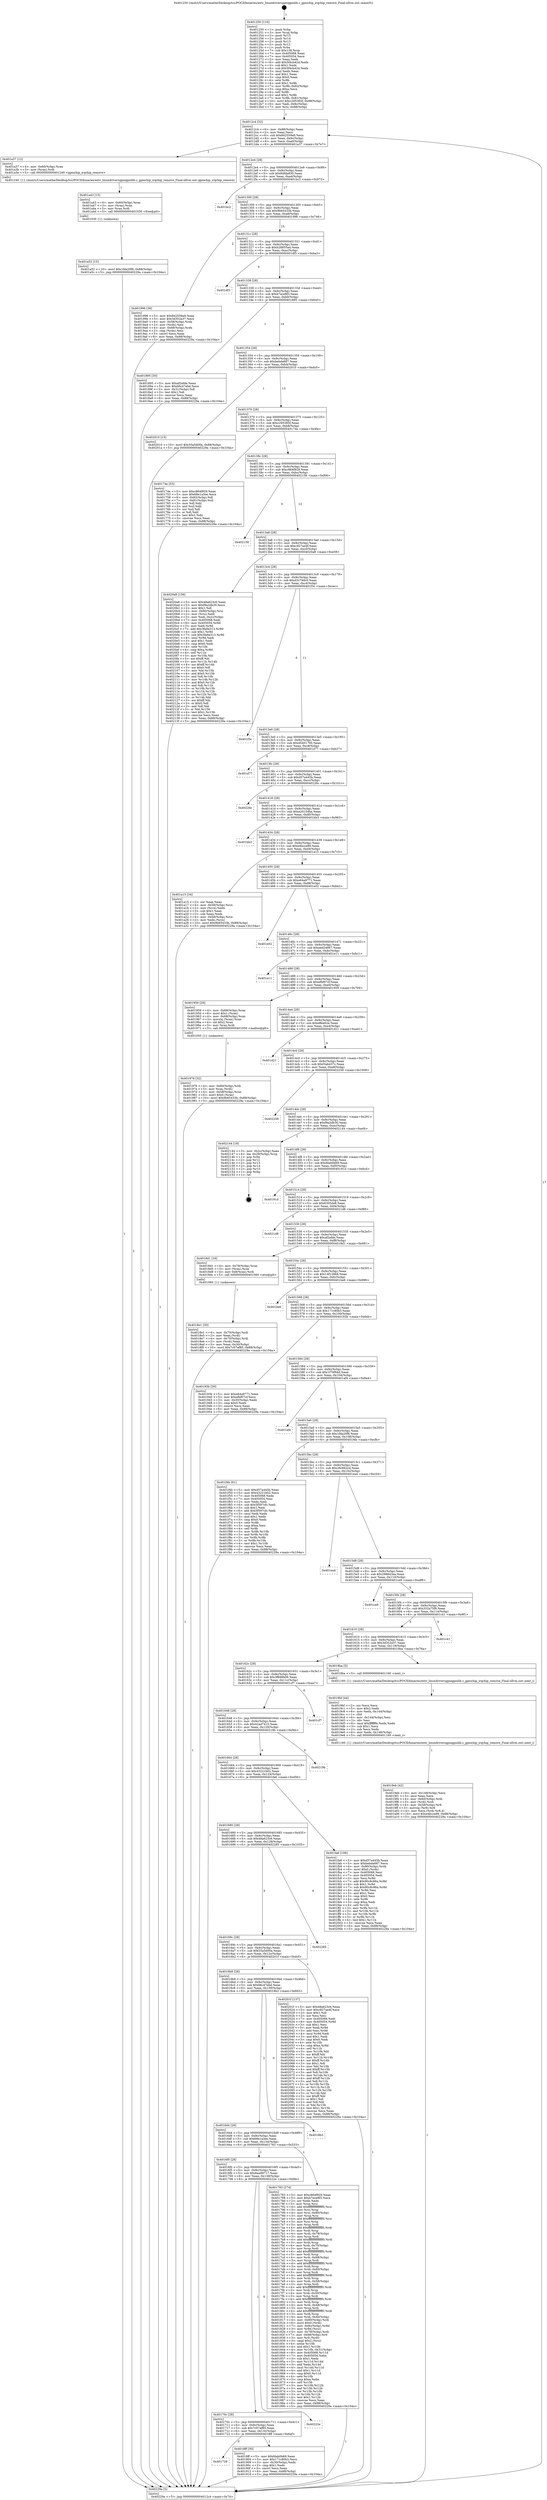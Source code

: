 digraph "0x401250" {
  label = "0x401250 (/mnt/c/Users/mathe/Desktop/tcc/POCII/binaries/extr_linuxdriversgpiogpiolib.c_gpiochip_irqchip_remove_Final-ollvm.out::main(0))"
  labelloc = "t"
  node[shape=record]

  Entry [label="",width=0.3,height=0.3,shape=circle,fillcolor=black,style=filled]
  "0x4012c4" [label="{
     0x4012c4 [32]\l
     | [instrs]\l
     &nbsp;&nbsp;0x4012c4 \<+6\>: mov -0x88(%rbp),%eax\l
     &nbsp;&nbsp;0x4012ca \<+2\>: mov %eax,%ecx\l
     &nbsp;&nbsp;0x4012cc \<+6\>: sub $0x842559a9,%ecx\l
     &nbsp;&nbsp;0x4012d2 \<+6\>: mov %eax,-0x9c(%rbp)\l
     &nbsp;&nbsp;0x4012d8 \<+6\>: mov %ecx,-0xa0(%rbp)\l
     &nbsp;&nbsp;0x4012de \<+6\>: je 0000000000401a37 \<main+0x7e7\>\l
  }"]
  "0x401a37" [label="{
     0x401a37 [12]\l
     | [instrs]\l
     &nbsp;&nbsp;0x401a37 \<+4\>: mov -0x60(%rbp),%rax\l
     &nbsp;&nbsp;0x401a3b \<+3\>: mov (%rax),%rdi\l
     &nbsp;&nbsp;0x401a3e \<+5\>: call 0000000000401240 \<gpiochip_irqchip_remove\>\l
     | [calls]\l
     &nbsp;&nbsp;0x401240 \{1\} (/mnt/c/Users/mathe/Desktop/tcc/POCII/binaries/extr_linuxdriversgpiogpiolib.c_gpiochip_irqchip_remove_Final-ollvm.out::gpiochip_irqchip_remove)\l
  }"]
  "0x4012e4" [label="{
     0x4012e4 [28]\l
     | [instrs]\l
     &nbsp;&nbsp;0x4012e4 \<+5\>: jmp 00000000004012e9 \<main+0x99\>\l
     &nbsp;&nbsp;0x4012e9 \<+6\>: mov -0x9c(%rbp),%eax\l
     &nbsp;&nbsp;0x4012ef \<+5\>: sub $0x84fda830,%eax\l
     &nbsp;&nbsp;0x4012f4 \<+6\>: mov %eax,-0xa4(%rbp)\l
     &nbsp;&nbsp;0x4012fa \<+6\>: je 0000000000401bc2 \<main+0x972\>\l
  }"]
  Exit [label="",width=0.3,height=0.3,shape=circle,fillcolor=black,style=filled,peripheries=2]
  "0x401bc2" [label="{
     0x401bc2\l
  }", style=dashed]
  "0x401300" [label="{
     0x401300 [28]\l
     | [instrs]\l
     &nbsp;&nbsp;0x401300 \<+5\>: jmp 0000000000401305 \<main+0xb5\>\l
     &nbsp;&nbsp;0x401305 \<+6\>: mov -0x9c(%rbp),%eax\l
     &nbsp;&nbsp;0x40130b \<+5\>: sub $0x9b65433b,%eax\l
     &nbsp;&nbsp;0x401310 \<+6\>: mov %eax,-0xa8(%rbp)\l
     &nbsp;&nbsp;0x401316 \<+6\>: je 0000000000401996 \<main+0x746\>\l
  }"]
  "0x401a52" [label="{
     0x401a52 [15]\l
     | [instrs]\l
     &nbsp;&nbsp;0x401a52 \<+10\>: movl $0x1fda20f6,-0x88(%rbp)\l
     &nbsp;&nbsp;0x401a5c \<+5\>: jmp 000000000040229a \<main+0x104a\>\l
  }"]
  "0x401996" [label="{
     0x401996 [36]\l
     | [instrs]\l
     &nbsp;&nbsp;0x401996 \<+5\>: mov $0x842559a9,%eax\l
     &nbsp;&nbsp;0x40199b \<+5\>: mov $0x3d352a37,%ecx\l
     &nbsp;&nbsp;0x4019a0 \<+4\>: mov -0x58(%rbp),%rdx\l
     &nbsp;&nbsp;0x4019a4 \<+2\>: mov (%rdx),%esi\l
     &nbsp;&nbsp;0x4019a6 \<+4\>: mov -0x68(%rbp),%rdx\l
     &nbsp;&nbsp;0x4019aa \<+2\>: cmp (%rdx),%esi\l
     &nbsp;&nbsp;0x4019ac \<+3\>: cmovl %ecx,%eax\l
     &nbsp;&nbsp;0x4019af \<+6\>: mov %eax,-0x88(%rbp)\l
     &nbsp;&nbsp;0x4019b5 \<+5\>: jmp 000000000040229a \<main+0x104a\>\l
  }"]
  "0x40131c" [label="{
     0x40131c [28]\l
     | [instrs]\l
     &nbsp;&nbsp;0x40131c \<+5\>: jmp 0000000000401321 \<main+0xd1\>\l
     &nbsp;&nbsp;0x401321 \<+6\>: mov -0x9c(%rbp),%eax\l
     &nbsp;&nbsp;0x401327 \<+5\>: sub $0xb28855a4,%eax\l
     &nbsp;&nbsp;0x40132c \<+6\>: mov %eax,-0xac(%rbp)\l
     &nbsp;&nbsp;0x401332 \<+6\>: je 0000000000401df3 \<main+0xba3\>\l
  }"]
  "0x401a43" [label="{
     0x401a43 [15]\l
     | [instrs]\l
     &nbsp;&nbsp;0x401a43 \<+4\>: mov -0x60(%rbp),%rax\l
     &nbsp;&nbsp;0x401a47 \<+3\>: mov (%rax),%rax\l
     &nbsp;&nbsp;0x401a4a \<+3\>: mov %rax,%rdi\l
     &nbsp;&nbsp;0x401a4d \<+5\>: call 0000000000401030 \<free@plt\>\l
     | [calls]\l
     &nbsp;&nbsp;0x401030 \{1\} (unknown)\l
  }"]
  "0x401df3" [label="{
     0x401df3\l
  }", style=dashed]
  "0x401338" [label="{
     0x401338 [28]\l
     | [instrs]\l
     &nbsp;&nbsp;0x401338 \<+5\>: jmp 000000000040133d \<main+0xed\>\l
     &nbsp;&nbsp;0x40133d \<+6\>: mov -0x9c(%rbp),%eax\l
     &nbsp;&nbsp;0x401343 \<+5\>: sub $0xb7ece8f3,%eax\l
     &nbsp;&nbsp;0x401348 \<+6\>: mov %eax,-0xb0(%rbp)\l
     &nbsp;&nbsp;0x40134e \<+6\>: je 0000000000401895 \<main+0x645\>\l
  }"]
  "0x4019eb" [label="{
     0x4019eb [42]\l
     | [instrs]\l
     &nbsp;&nbsp;0x4019eb \<+6\>: mov -0x148(%rbp),%ecx\l
     &nbsp;&nbsp;0x4019f1 \<+3\>: imul %eax,%ecx\l
     &nbsp;&nbsp;0x4019f4 \<+4\>: mov -0x60(%rbp),%rdi\l
     &nbsp;&nbsp;0x4019f8 \<+3\>: mov (%rdi),%rdi\l
     &nbsp;&nbsp;0x4019fb \<+4\>: mov -0x58(%rbp),%r8\l
     &nbsp;&nbsp;0x4019ff \<+3\>: movslq (%r8),%r8\l
     &nbsp;&nbsp;0x401a02 \<+4\>: mov %ecx,(%rdi,%r8,4)\l
     &nbsp;&nbsp;0x401a06 \<+10\>: movl $0xe4bcce89,-0x88(%rbp)\l
     &nbsp;&nbsp;0x401a10 \<+5\>: jmp 000000000040229a \<main+0x104a\>\l
  }"]
  "0x401895" [label="{
     0x401895 [30]\l
     | [instrs]\l
     &nbsp;&nbsp;0x401895 \<+5\>: mov $0xaf2efde,%eax\l
     &nbsp;&nbsp;0x40189a \<+5\>: mov $0x66c47ebd,%ecx\l
     &nbsp;&nbsp;0x40189f \<+3\>: mov -0x31(%rbp),%dl\l
     &nbsp;&nbsp;0x4018a2 \<+3\>: test $0x1,%dl\l
     &nbsp;&nbsp;0x4018a5 \<+3\>: cmovne %ecx,%eax\l
     &nbsp;&nbsp;0x4018a8 \<+6\>: mov %eax,-0x88(%rbp)\l
     &nbsp;&nbsp;0x4018ae \<+5\>: jmp 000000000040229a \<main+0x104a\>\l
  }"]
  "0x401354" [label="{
     0x401354 [28]\l
     | [instrs]\l
     &nbsp;&nbsp;0x401354 \<+5\>: jmp 0000000000401359 \<main+0x109\>\l
     &nbsp;&nbsp;0x401359 \<+6\>: mov -0x9c(%rbp),%eax\l
     &nbsp;&nbsp;0x40135f \<+5\>: sub $0xbebda687,%eax\l
     &nbsp;&nbsp;0x401364 \<+6\>: mov %eax,-0xb4(%rbp)\l
     &nbsp;&nbsp;0x40136a \<+6\>: je 0000000000402010 \<main+0xdc0\>\l
  }"]
  "0x4019bf" [label="{
     0x4019bf [44]\l
     | [instrs]\l
     &nbsp;&nbsp;0x4019bf \<+2\>: xor %ecx,%ecx\l
     &nbsp;&nbsp;0x4019c1 \<+5\>: mov $0x2,%edx\l
     &nbsp;&nbsp;0x4019c6 \<+6\>: mov %edx,-0x144(%rbp)\l
     &nbsp;&nbsp;0x4019cc \<+1\>: cltd\l
     &nbsp;&nbsp;0x4019cd \<+6\>: mov -0x144(%rbp),%esi\l
     &nbsp;&nbsp;0x4019d3 \<+2\>: idiv %esi\l
     &nbsp;&nbsp;0x4019d5 \<+6\>: imul $0xfffffffe,%edx,%edx\l
     &nbsp;&nbsp;0x4019db \<+3\>: sub $0x1,%ecx\l
     &nbsp;&nbsp;0x4019de \<+2\>: sub %ecx,%edx\l
     &nbsp;&nbsp;0x4019e0 \<+6\>: mov %edx,-0x148(%rbp)\l
     &nbsp;&nbsp;0x4019e6 \<+5\>: call 0000000000401160 \<next_i\>\l
     | [calls]\l
     &nbsp;&nbsp;0x401160 \{1\} (/mnt/c/Users/mathe/Desktop/tcc/POCII/binaries/extr_linuxdriversgpiogpiolib.c_gpiochip_irqchip_remove_Final-ollvm.out::next_i)\l
  }"]
  "0x402010" [label="{
     0x402010 [15]\l
     | [instrs]\l
     &nbsp;&nbsp;0x402010 \<+10\>: movl $0x55a5d00a,-0x88(%rbp)\l
     &nbsp;&nbsp;0x40201a \<+5\>: jmp 000000000040229a \<main+0x104a\>\l
  }"]
  "0x401370" [label="{
     0x401370 [28]\l
     | [instrs]\l
     &nbsp;&nbsp;0x401370 \<+5\>: jmp 0000000000401375 \<main+0x125\>\l
     &nbsp;&nbsp;0x401375 \<+6\>: mov -0x9c(%rbp),%eax\l
     &nbsp;&nbsp;0x40137b \<+5\>: sub $0xc295365f,%eax\l
     &nbsp;&nbsp;0x401380 \<+6\>: mov %eax,-0xb8(%rbp)\l
     &nbsp;&nbsp;0x401386 \<+6\>: je 000000000040174e \<main+0x4fe\>\l
  }"]
  "0x401976" [label="{
     0x401976 [32]\l
     | [instrs]\l
     &nbsp;&nbsp;0x401976 \<+4\>: mov -0x60(%rbp),%rdi\l
     &nbsp;&nbsp;0x40197a \<+3\>: mov %rax,(%rdi)\l
     &nbsp;&nbsp;0x40197d \<+4\>: mov -0x58(%rbp),%rax\l
     &nbsp;&nbsp;0x401981 \<+6\>: movl $0x0,(%rax)\l
     &nbsp;&nbsp;0x401987 \<+10\>: movl $0x9b65433b,-0x88(%rbp)\l
     &nbsp;&nbsp;0x401991 \<+5\>: jmp 000000000040229a \<main+0x104a\>\l
  }"]
  "0x40174e" [label="{
     0x40174e [53]\l
     | [instrs]\l
     &nbsp;&nbsp;0x40174e \<+5\>: mov $0xc864f929,%eax\l
     &nbsp;&nbsp;0x401753 \<+5\>: mov $0x68e1a3ee,%ecx\l
     &nbsp;&nbsp;0x401758 \<+6\>: mov -0x82(%rbp),%dl\l
     &nbsp;&nbsp;0x40175e \<+7\>: mov -0x81(%rbp),%sil\l
     &nbsp;&nbsp;0x401765 \<+3\>: mov %dl,%dil\l
     &nbsp;&nbsp;0x401768 \<+3\>: and %sil,%dil\l
     &nbsp;&nbsp;0x40176b \<+3\>: xor %sil,%dl\l
     &nbsp;&nbsp;0x40176e \<+3\>: or %dl,%dil\l
     &nbsp;&nbsp;0x401771 \<+4\>: test $0x1,%dil\l
     &nbsp;&nbsp;0x401775 \<+3\>: cmovne %ecx,%eax\l
     &nbsp;&nbsp;0x401778 \<+6\>: mov %eax,-0x88(%rbp)\l
     &nbsp;&nbsp;0x40177e \<+5\>: jmp 000000000040229a \<main+0x104a\>\l
  }"]
  "0x40138c" [label="{
     0x40138c [28]\l
     | [instrs]\l
     &nbsp;&nbsp;0x40138c \<+5\>: jmp 0000000000401391 \<main+0x141\>\l
     &nbsp;&nbsp;0x401391 \<+6\>: mov -0x9c(%rbp),%eax\l
     &nbsp;&nbsp;0x401397 \<+5\>: sub $0xc864f929,%eax\l
     &nbsp;&nbsp;0x40139c \<+6\>: mov %eax,-0xbc(%rbp)\l
     &nbsp;&nbsp;0x4013a2 \<+6\>: je 0000000000402156 \<main+0xf06\>\l
  }"]
  "0x40229a" [label="{
     0x40229a [5]\l
     | [instrs]\l
     &nbsp;&nbsp;0x40229a \<+5\>: jmp 00000000004012c4 \<main+0x74\>\l
  }"]
  "0x401250" [label="{
     0x401250 [116]\l
     | [instrs]\l
     &nbsp;&nbsp;0x401250 \<+1\>: push %rbp\l
     &nbsp;&nbsp;0x401251 \<+3\>: mov %rsp,%rbp\l
     &nbsp;&nbsp;0x401254 \<+2\>: push %r15\l
     &nbsp;&nbsp;0x401256 \<+2\>: push %r14\l
     &nbsp;&nbsp;0x401258 \<+2\>: push %r13\l
     &nbsp;&nbsp;0x40125a \<+2\>: push %r12\l
     &nbsp;&nbsp;0x40125c \<+1\>: push %rbx\l
     &nbsp;&nbsp;0x40125d \<+7\>: sub $0x138,%rsp\l
     &nbsp;&nbsp;0x401264 \<+7\>: mov 0x405068,%eax\l
     &nbsp;&nbsp;0x40126b \<+7\>: mov 0x405054,%ecx\l
     &nbsp;&nbsp;0x401272 \<+2\>: mov %eax,%edx\l
     &nbsp;&nbsp;0x401274 \<+6\>: add $0x5f4cb42d,%edx\l
     &nbsp;&nbsp;0x40127a \<+3\>: sub $0x1,%edx\l
     &nbsp;&nbsp;0x40127d \<+6\>: sub $0x5f4cb42d,%edx\l
     &nbsp;&nbsp;0x401283 \<+3\>: imul %edx,%eax\l
     &nbsp;&nbsp;0x401286 \<+3\>: and $0x1,%eax\l
     &nbsp;&nbsp;0x401289 \<+3\>: cmp $0x0,%eax\l
     &nbsp;&nbsp;0x40128c \<+4\>: sete %r8b\l
     &nbsp;&nbsp;0x401290 \<+4\>: and $0x1,%r8b\l
     &nbsp;&nbsp;0x401294 \<+7\>: mov %r8b,-0x82(%rbp)\l
     &nbsp;&nbsp;0x40129b \<+3\>: cmp $0xa,%ecx\l
     &nbsp;&nbsp;0x40129e \<+4\>: setl %r8b\l
     &nbsp;&nbsp;0x4012a2 \<+4\>: and $0x1,%r8b\l
     &nbsp;&nbsp;0x4012a6 \<+7\>: mov %r8b,-0x81(%rbp)\l
     &nbsp;&nbsp;0x4012ad \<+10\>: movl $0xc295365f,-0x88(%rbp)\l
     &nbsp;&nbsp;0x4012b7 \<+6\>: mov %edi,-0x8c(%rbp)\l
     &nbsp;&nbsp;0x4012bd \<+7\>: mov %rsi,-0x98(%rbp)\l
  }"]
  "0x401728" [label="{
     0x401728\l
  }", style=dashed]
  "0x402156" [label="{
     0x402156\l
  }", style=dashed]
  "0x4013a8" [label="{
     0x4013a8 [28]\l
     | [instrs]\l
     &nbsp;&nbsp;0x4013a8 \<+5\>: jmp 00000000004013ad \<main+0x15d\>\l
     &nbsp;&nbsp;0x4013ad \<+6\>: mov -0x9c(%rbp),%eax\l
     &nbsp;&nbsp;0x4013b3 \<+5\>: sub $0xc927ae4f,%eax\l
     &nbsp;&nbsp;0x4013b8 \<+6\>: mov %eax,-0xc0(%rbp)\l
     &nbsp;&nbsp;0x4013be \<+6\>: je 00000000004020a8 \<main+0xe58\>\l
  }"]
  "0x4018ff" [label="{
     0x4018ff [30]\l
     | [instrs]\l
     &nbsp;&nbsp;0x4018ff \<+5\>: mov $0xfdab0b69,%eax\l
     &nbsp;&nbsp;0x401904 \<+5\>: mov $0x171c80b3,%ecx\l
     &nbsp;&nbsp;0x401909 \<+3\>: mov -0x30(%rbp),%edx\l
     &nbsp;&nbsp;0x40190c \<+3\>: cmp $0x1,%edx\l
     &nbsp;&nbsp;0x40190f \<+3\>: cmovl %ecx,%eax\l
     &nbsp;&nbsp;0x401912 \<+6\>: mov %eax,-0x88(%rbp)\l
     &nbsp;&nbsp;0x401918 \<+5\>: jmp 000000000040229a \<main+0x104a\>\l
  }"]
  "0x4020a8" [label="{
     0x4020a8 [156]\l
     | [instrs]\l
     &nbsp;&nbsp;0x4020a8 \<+5\>: mov $0x48a623c6,%eax\l
     &nbsp;&nbsp;0x4020ad \<+5\>: mov $0xf9a2db30,%ecx\l
     &nbsp;&nbsp;0x4020b2 \<+2\>: mov $0x1,%dl\l
     &nbsp;&nbsp;0x4020b4 \<+4\>: mov -0x80(%rbp),%rsi\l
     &nbsp;&nbsp;0x4020b8 \<+2\>: mov (%rsi),%edi\l
     &nbsp;&nbsp;0x4020ba \<+3\>: mov %edi,-0x2c(%rbp)\l
     &nbsp;&nbsp;0x4020bd \<+7\>: mov 0x405068,%edi\l
     &nbsp;&nbsp;0x4020c4 \<+8\>: mov 0x405054,%r8d\l
     &nbsp;&nbsp;0x4020cc \<+3\>: mov %edi,%r9d\l
     &nbsp;&nbsp;0x4020cf \<+7\>: add $0x3fa9a313,%r9d\l
     &nbsp;&nbsp;0x4020d6 \<+4\>: sub $0x1,%r9d\l
     &nbsp;&nbsp;0x4020da \<+7\>: sub $0x3fa9a313,%r9d\l
     &nbsp;&nbsp;0x4020e1 \<+4\>: imul %r9d,%edi\l
     &nbsp;&nbsp;0x4020e5 \<+3\>: and $0x1,%edi\l
     &nbsp;&nbsp;0x4020e8 \<+3\>: cmp $0x0,%edi\l
     &nbsp;&nbsp;0x4020eb \<+4\>: sete %r10b\l
     &nbsp;&nbsp;0x4020ef \<+4\>: cmp $0xa,%r8d\l
     &nbsp;&nbsp;0x4020f3 \<+4\>: setl %r11b\l
     &nbsp;&nbsp;0x4020f7 \<+3\>: mov %r10b,%bl\l
     &nbsp;&nbsp;0x4020fa \<+3\>: xor $0xff,%bl\l
     &nbsp;&nbsp;0x4020fd \<+3\>: mov %r11b,%r14b\l
     &nbsp;&nbsp;0x402100 \<+4\>: xor $0xff,%r14b\l
     &nbsp;&nbsp;0x402104 \<+3\>: xor $0x0,%dl\l
     &nbsp;&nbsp;0x402107 \<+3\>: mov %bl,%r15b\l
     &nbsp;&nbsp;0x40210a \<+4\>: and $0x0,%r15b\l
     &nbsp;&nbsp;0x40210e \<+3\>: and %dl,%r10b\l
     &nbsp;&nbsp;0x402111 \<+3\>: mov %r14b,%r12b\l
     &nbsp;&nbsp;0x402114 \<+4\>: and $0x0,%r12b\l
     &nbsp;&nbsp;0x402118 \<+3\>: and %dl,%r11b\l
     &nbsp;&nbsp;0x40211b \<+3\>: or %r10b,%r15b\l
     &nbsp;&nbsp;0x40211e \<+3\>: or %r11b,%r12b\l
     &nbsp;&nbsp;0x402121 \<+3\>: xor %r12b,%r15b\l
     &nbsp;&nbsp;0x402124 \<+3\>: or %r14b,%bl\l
     &nbsp;&nbsp;0x402127 \<+3\>: xor $0xff,%bl\l
     &nbsp;&nbsp;0x40212a \<+3\>: or $0x0,%dl\l
     &nbsp;&nbsp;0x40212d \<+2\>: and %dl,%bl\l
     &nbsp;&nbsp;0x40212f \<+3\>: or %bl,%r15b\l
     &nbsp;&nbsp;0x402132 \<+4\>: test $0x1,%r15b\l
     &nbsp;&nbsp;0x402136 \<+3\>: cmovne %ecx,%eax\l
     &nbsp;&nbsp;0x402139 \<+6\>: mov %eax,-0x88(%rbp)\l
     &nbsp;&nbsp;0x40213f \<+5\>: jmp 000000000040229a \<main+0x104a\>\l
  }"]
  "0x4013c4" [label="{
     0x4013c4 [28]\l
     | [instrs]\l
     &nbsp;&nbsp;0x4013c4 \<+5\>: jmp 00000000004013c9 \<main+0x179\>\l
     &nbsp;&nbsp;0x4013c9 \<+6\>: mov -0x9c(%rbp),%eax\l
     &nbsp;&nbsp;0x4013cf \<+5\>: sub $0xd3c79dc0,%eax\l
     &nbsp;&nbsp;0x4013d4 \<+6\>: mov %eax,-0xc4(%rbp)\l
     &nbsp;&nbsp;0x4013da \<+6\>: je 0000000000401f3c \<main+0xcec\>\l
  }"]
  "0x40170c" [label="{
     0x40170c [28]\l
     | [instrs]\l
     &nbsp;&nbsp;0x40170c \<+5\>: jmp 0000000000401711 \<main+0x4c1\>\l
     &nbsp;&nbsp;0x401711 \<+6\>: mov -0x9c(%rbp),%eax\l
     &nbsp;&nbsp;0x401717 \<+5\>: sub $0x7c07af85,%eax\l
     &nbsp;&nbsp;0x40171c \<+6\>: mov %eax,-0x13c(%rbp)\l
     &nbsp;&nbsp;0x401722 \<+6\>: je 00000000004018ff \<main+0x6af\>\l
  }"]
  "0x401f3c" [label="{
     0x401f3c\l
  }", style=dashed]
  "0x4013e0" [label="{
     0x4013e0 [28]\l
     | [instrs]\l
     &nbsp;&nbsp;0x4013e0 \<+5\>: jmp 00000000004013e5 \<main+0x195\>\l
     &nbsp;&nbsp;0x4013e5 \<+6\>: mov -0x9c(%rbp),%eax\l
     &nbsp;&nbsp;0x4013eb \<+5\>: sub $0xd5401700,%eax\l
     &nbsp;&nbsp;0x4013f0 \<+6\>: mov %eax,-0xc8(%rbp)\l
     &nbsp;&nbsp;0x4013f6 \<+6\>: je 0000000000401d77 \<main+0xb27\>\l
  }"]
  "0x40222e" [label="{
     0x40222e\l
  }", style=dashed]
  "0x401d77" [label="{
     0x401d77\l
  }", style=dashed]
  "0x4013fc" [label="{
     0x4013fc [28]\l
     | [instrs]\l
     &nbsp;&nbsp;0x4013fc \<+5\>: jmp 0000000000401401 \<main+0x1b1\>\l
     &nbsp;&nbsp;0x401401 \<+6\>: mov -0x9c(%rbp),%eax\l
     &nbsp;&nbsp;0x401407 \<+5\>: sub $0xd57a445b,%eax\l
     &nbsp;&nbsp;0x40140c \<+6\>: mov %eax,-0xcc(%rbp)\l
     &nbsp;&nbsp;0x401412 \<+6\>: je 000000000040226c \<main+0x101c\>\l
  }"]
  "0x4018e1" [label="{
     0x4018e1 [30]\l
     | [instrs]\l
     &nbsp;&nbsp;0x4018e1 \<+4\>: mov -0x70(%rbp),%rdi\l
     &nbsp;&nbsp;0x4018e5 \<+2\>: mov %eax,(%rdi)\l
     &nbsp;&nbsp;0x4018e7 \<+4\>: mov -0x70(%rbp),%rdi\l
     &nbsp;&nbsp;0x4018eb \<+2\>: mov (%rdi),%eax\l
     &nbsp;&nbsp;0x4018ed \<+3\>: mov %eax,-0x30(%rbp)\l
     &nbsp;&nbsp;0x4018f0 \<+10\>: movl $0x7c07af85,-0x88(%rbp)\l
     &nbsp;&nbsp;0x4018fa \<+5\>: jmp 000000000040229a \<main+0x104a\>\l
  }"]
  "0x40226c" [label="{
     0x40226c\l
  }", style=dashed]
  "0x401418" [label="{
     0x401418 [28]\l
     | [instrs]\l
     &nbsp;&nbsp;0x401418 \<+5\>: jmp 000000000040141d \<main+0x1cd\>\l
     &nbsp;&nbsp;0x40141d \<+6\>: mov -0x9c(%rbp),%eax\l
     &nbsp;&nbsp;0x401423 \<+5\>: sub $0xe20154ba,%eax\l
     &nbsp;&nbsp;0x401428 \<+6\>: mov %eax,-0xd0(%rbp)\l
     &nbsp;&nbsp;0x40142e \<+6\>: je 0000000000401bb3 \<main+0x963\>\l
  }"]
  "0x4016f0" [label="{
     0x4016f0 [28]\l
     | [instrs]\l
     &nbsp;&nbsp;0x4016f0 \<+5\>: jmp 00000000004016f5 \<main+0x4a5\>\l
     &nbsp;&nbsp;0x4016f5 \<+6\>: mov -0x9c(%rbp),%eax\l
     &nbsp;&nbsp;0x4016fb \<+5\>: sub $0x6aa89717,%eax\l
     &nbsp;&nbsp;0x401700 \<+6\>: mov %eax,-0x138(%rbp)\l
     &nbsp;&nbsp;0x401706 \<+6\>: je 000000000040222e \<main+0xfde\>\l
  }"]
  "0x401bb3" [label="{
     0x401bb3\l
  }", style=dashed]
  "0x401434" [label="{
     0x401434 [28]\l
     | [instrs]\l
     &nbsp;&nbsp;0x401434 \<+5\>: jmp 0000000000401439 \<main+0x1e9\>\l
     &nbsp;&nbsp;0x401439 \<+6\>: mov -0x9c(%rbp),%eax\l
     &nbsp;&nbsp;0x40143f \<+5\>: sub $0xe4bcce89,%eax\l
     &nbsp;&nbsp;0x401444 \<+6\>: mov %eax,-0xd4(%rbp)\l
     &nbsp;&nbsp;0x40144a \<+6\>: je 0000000000401a15 \<main+0x7c5\>\l
  }"]
  "0x401783" [label="{
     0x401783 [274]\l
     | [instrs]\l
     &nbsp;&nbsp;0x401783 \<+5\>: mov $0xc864f929,%eax\l
     &nbsp;&nbsp;0x401788 \<+5\>: mov $0xb7ece8f3,%ecx\l
     &nbsp;&nbsp;0x40178d \<+2\>: xor %edx,%edx\l
     &nbsp;&nbsp;0x40178f \<+3\>: mov %rsp,%rsi\l
     &nbsp;&nbsp;0x401792 \<+4\>: add $0xfffffffffffffff0,%rsi\l
     &nbsp;&nbsp;0x401796 \<+3\>: mov %rsi,%rsp\l
     &nbsp;&nbsp;0x401799 \<+4\>: mov %rsi,-0x80(%rbp)\l
     &nbsp;&nbsp;0x40179d \<+3\>: mov %rsp,%rsi\l
     &nbsp;&nbsp;0x4017a0 \<+4\>: add $0xfffffffffffffff0,%rsi\l
     &nbsp;&nbsp;0x4017a4 \<+3\>: mov %rsi,%rsp\l
     &nbsp;&nbsp;0x4017a7 \<+3\>: mov %rsp,%rdi\l
     &nbsp;&nbsp;0x4017aa \<+4\>: add $0xfffffffffffffff0,%rdi\l
     &nbsp;&nbsp;0x4017ae \<+3\>: mov %rdi,%rsp\l
     &nbsp;&nbsp;0x4017b1 \<+4\>: mov %rdi,-0x78(%rbp)\l
     &nbsp;&nbsp;0x4017b5 \<+3\>: mov %rsp,%rdi\l
     &nbsp;&nbsp;0x4017b8 \<+4\>: add $0xfffffffffffffff0,%rdi\l
     &nbsp;&nbsp;0x4017bc \<+3\>: mov %rdi,%rsp\l
     &nbsp;&nbsp;0x4017bf \<+4\>: mov %rdi,-0x70(%rbp)\l
     &nbsp;&nbsp;0x4017c3 \<+3\>: mov %rsp,%rdi\l
     &nbsp;&nbsp;0x4017c6 \<+4\>: add $0xfffffffffffffff0,%rdi\l
     &nbsp;&nbsp;0x4017ca \<+3\>: mov %rdi,%rsp\l
     &nbsp;&nbsp;0x4017cd \<+4\>: mov %rdi,-0x68(%rbp)\l
     &nbsp;&nbsp;0x4017d1 \<+3\>: mov %rsp,%rdi\l
     &nbsp;&nbsp;0x4017d4 \<+4\>: add $0xfffffffffffffff0,%rdi\l
     &nbsp;&nbsp;0x4017d8 \<+3\>: mov %rdi,%rsp\l
     &nbsp;&nbsp;0x4017db \<+4\>: mov %rdi,-0x60(%rbp)\l
     &nbsp;&nbsp;0x4017df \<+3\>: mov %rsp,%rdi\l
     &nbsp;&nbsp;0x4017e2 \<+4\>: add $0xfffffffffffffff0,%rdi\l
     &nbsp;&nbsp;0x4017e6 \<+3\>: mov %rdi,%rsp\l
     &nbsp;&nbsp;0x4017e9 \<+4\>: mov %rdi,-0x58(%rbp)\l
     &nbsp;&nbsp;0x4017ed \<+3\>: mov %rsp,%rdi\l
     &nbsp;&nbsp;0x4017f0 \<+4\>: add $0xfffffffffffffff0,%rdi\l
     &nbsp;&nbsp;0x4017f4 \<+3\>: mov %rdi,%rsp\l
     &nbsp;&nbsp;0x4017f7 \<+4\>: mov %rdi,-0x50(%rbp)\l
     &nbsp;&nbsp;0x4017fb \<+3\>: mov %rsp,%rdi\l
     &nbsp;&nbsp;0x4017fe \<+4\>: add $0xfffffffffffffff0,%rdi\l
     &nbsp;&nbsp;0x401802 \<+3\>: mov %rdi,%rsp\l
     &nbsp;&nbsp;0x401805 \<+4\>: mov %rdi,-0x48(%rbp)\l
     &nbsp;&nbsp;0x401809 \<+3\>: mov %rsp,%rdi\l
     &nbsp;&nbsp;0x40180c \<+4\>: add $0xfffffffffffffff0,%rdi\l
     &nbsp;&nbsp;0x401810 \<+3\>: mov %rdi,%rsp\l
     &nbsp;&nbsp;0x401813 \<+4\>: mov %rdi,-0x40(%rbp)\l
     &nbsp;&nbsp;0x401817 \<+4\>: mov -0x80(%rbp),%rdi\l
     &nbsp;&nbsp;0x40181b \<+6\>: movl $0x0,(%rdi)\l
     &nbsp;&nbsp;0x401821 \<+7\>: mov -0x8c(%rbp),%r8d\l
     &nbsp;&nbsp;0x401828 \<+3\>: mov %r8d,(%rsi)\l
     &nbsp;&nbsp;0x40182b \<+4\>: mov -0x78(%rbp),%rdi\l
     &nbsp;&nbsp;0x40182f \<+7\>: mov -0x98(%rbp),%r9\l
     &nbsp;&nbsp;0x401836 \<+3\>: mov %r9,(%rdi)\l
     &nbsp;&nbsp;0x401839 \<+3\>: cmpl $0x2,(%rsi)\l
     &nbsp;&nbsp;0x40183c \<+4\>: setne %r10b\l
     &nbsp;&nbsp;0x401840 \<+4\>: and $0x1,%r10b\l
     &nbsp;&nbsp;0x401844 \<+4\>: mov %r10b,-0x31(%rbp)\l
     &nbsp;&nbsp;0x401848 \<+8\>: mov 0x405068,%r11d\l
     &nbsp;&nbsp;0x401850 \<+7\>: mov 0x405054,%ebx\l
     &nbsp;&nbsp;0x401857 \<+3\>: sub $0x1,%edx\l
     &nbsp;&nbsp;0x40185a \<+3\>: mov %r11d,%r14d\l
     &nbsp;&nbsp;0x40185d \<+3\>: add %edx,%r14d\l
     &nbsp;&nbsp;0x401860 \<+4\>: imul %r14d,%r11d\l
     &nbsp;&nbsp;0x401864 \<+4\>: and $0x1,%r11d\l
     &nbsp;&nbsp;0x401868 \<+4\>: cmp $0x0,%r11d\l
     &nbsp;&nbsp;0x40186c \<+4\>: sete %r10b\l
     &nbsp;&nbsp;0x401870 \<+3\>: cmp $0xa,%ebx\l
     &nbsp;&nbsp;0x401873 \<+4\>: setl %r15b\l
     &nbsp;&nbsp;0x401877 \<+3\>: mov %r10b,%r12b\l
     &nbsp;&nbsp;0x40187a \<+3\>: and %r15b,%r12b\l
     &nbsp;&nbsp;0x40187d \<+3\>: xor %r15b,%r10b\l
     &nbsp;&nbsp;0x401880 \<+3\>: or %r10b,%r12b\l
     &nbsp;&nbsp;0x401883 \<+4\>: test $0x1,%r12b\l
     &nbsp;&nbsp;0x401887 \<+3\>: cmovne %ecx,%eax\l
     &nbsp;&nbsp;0x40188a \<+6\>: mov %eax,-0x88(%rbp)\l
     &nbsp;&nbsp;0x401890 \<+5\>: jmp 000000000040229a \<main+0x104a\>\l
  }"]
  "0x401a15" [label="{
     0x401a15 [34]\l
     | [instrs]\l
     &nbsp;&nbsp;0x401a15 \<+2\>: xor %eax,%eax\l
     &nbsp;&nbsp;0x401a17 \<+4\>: mov -0x58(%rbp),%rcx\l
     &nbsp;&nbsp;0x401a1b \<+2\>: mov (%rcx),%edx\l
     &nbsp;&nbsp;0x401a1d \<+3\>: sub $0x1,%eax\l
     &nbsp;&nbsp;0x401a20 \<+2\>: sub %eax,%edx\l
     &nbsp;&nbsp;0x401a22 \<+4\>: mov -0x58(%rbp),%rcx\l
     &nbsp;&nbsp;0x401a26 \<+2\>: mov %edx,(%rcx)\l
     &nbsp;&nbsp;0x401a28 \<+10\>: movl $0x9b65433b,-0x88(%rbp)\l
     &nbsp;&nbsp;0x401a32 \<+5\>: jmp 000000000040229a \<main+0x104a\>\l
  }"]
  "0x401450" [label="{
     0x401450 [28]\l
     | [instrs]\l
     &nbsp;&nbsp;0x401450 \<+5\>: jmp 0000000000401455 \<main+0x205\>\l
     &nbsp;&nbsp;0x401455 \<+6\>: mov -0x9c(%rbp),%eax\l
     &nbsp;&nbsp;0x40145b \<+5\>: sub $0xe64a9771,%eax\l
     &nbsp;&nbsp;0x401460 \<+6\>: mov %eax,-0xd8(%rbp)\l
     &nbsp;&nbsp;0x401466 \<+6\>: je 0000000000401e02 \<main+0xbb2\>\l
  }"]
  "0x4016d4" [label="{
     0x4016d4 [28]\l
     | [instrs]\l
     &nbsp;&nbsp;0x4016d4 \<+5\>: jmp 00000000004016d9 \<main+0x489\>\l
     &nbsp;&nbsp;0x4016d9 \<+6\>: mov -0x9c(%rbp),%eax\l
     &nbsp;&nbsp;0x4016df \<+5\>: sub $0x68e1a3ee,%eax\l
     &nbsp;&nbsp;0x4016e4 \<+6\>: mov %eax,-0x134(%rbp)\l
     &nbsp;&nbsp;0x4016ea \<+6\>: je 0000000000401783 \<main+0x533\>\l
  }"]
  "0x401e02" [label="{
     0x401e02\l
  }", style=dashed]
  "0x40146c" [label="{
     0x40146c [28]\l
     | [instrs]\l
     &nbsp;&nbsp;0x40146c \<+5\>: jmp 0000000000401471 \<main+0x221\>\l
     &nbsp;&nbsp;0x401471 \<+6\>: mov -0x9c(%rbp),%eax\l
     &nbsp;&nbsp;0x401477 \<+5\>: sub $0xeed24667,%eax\l
     &nbsp;&nbsp;0x40147c \<+6\>: mov %eax,-0xdc(%rbp)\l
     &nbsp;&nbsp;0x401482 \<+6\>: je 0000000000401e11 \<main+0xbc1\>\l
  }"]
  "0x4018b3" [label="{
     0x4018b3\l
  }", style=dashed]
  "0x401e11" [label="{
     0x401e11\l
  }", style=dashed]
  "0x401488" [label="{
     0x401488 [28]\l
     | [instrs]\l
     &nbsp;&nbsp;0x401488 \<+5\>: jmp 000000000040148d \<main+0x23d\>\l
     &nbsp;&nbsp;0x40148d \<+6\>: mov -0x9c(%rbp),%eax\l
     &nbsp;&nbsp;0x401493 \<+5\>: sub $0xefbf07cf,%eax\l
     &nbsp;&nbsp;0x401498 \<+6\>: mov %eax,-0xe0(%rbp)\l
     &nbsp;&nbsp;0x40149e \<+6\>: je 0000000000401959 \<main+0x709\>\l
  }"]
  "0x4016b8" [label="{
     0x4016b8 [28]\l
     | [instrs]\l
     &nbsp;&nbsp;0x4016b8 \<+5\>: jmp 00000000004016bd \<main+0x46d\>\l
     &nbsp;&nbsp;0x4016bd \<+6\>: mov -0x9c(%rbp),%eax\l
     &nbsp;&nbsp;0x4016c3 \<+5\>: sub $0x66c47ebd,%eax\l
     &nbsp;&nbsp;0x4016c8 \<+6\>: mov %eax,-0x130(%rbp)\l
     &nbsp;&nbsp;0x4016ce \<+6\>: je 00000000004018b3 \<main+0x663\>\l
  }"]
  "0x401959" [label="{
     0x401959 [29]\l
     | [instrs]\l
     &nbsp;&nbsp;0x401959 \<+4\>: mov -0x68(%rbp),%rax\l
     &nbsp;&nbsp;0x40195d \<+6\>: movl $0x1,(%rax)\l
     &nbsp;&nbsp;0x401963 \<+4\>: mov -0x68(%rbp),%rax\l
     &nbsp;&nbsp;0x401967 \<+3\>: movslq (%rax),%rax\l
     &nbsp;&nbsp;0x40196a \<+4\>: shl $0x2,%rax\l
     &nbsp;&nbsp;0x40196e \<+3\>: mov %rax,%rdi\l
     &nbsp;&nbsp;0x401971 \<+5\>: call 0000000000401050 \<malloc@plt\>\l
     | [calls]\l
     &nbsp;&nbsp;0x401050 \{1\} (unknown)\l
  }"]
  "0x4014a4" [label="{
     0x4014a4 [28]\l
     | [instrs]\l
     &nbsp;&nbsp;0x4014a4 \<+5\>: jmp 00000000004014a9 \<main+0x259\>\l
     &nbsp;&nbsp;0x4014a9 \<+6\>: mov -0x9c(%rbp),%eax\l
     &nbsp;&nbsp;0x4014af \<+5\>: sub $0xeffea62e,%eax\l
     &nbsp;&nbsp;0x4014b4 \<+6\>: mov %eax,-0xe4(%rbp)\l
     &nbsp;&nbsp;0x4014ba \<+6\>: je 0000000000401d21 \<main+0xad1\>\l
  }"]
  "0x40201f" [label="{
     0x40201f [137]\l
     | [instrs]\l
     &nbsp;&nbsp;0x40201f \<+5\>: mov $0x48a623c6,%eax\l
     &nbsp;&nbsp;0x402024 \<+5\>: mov $0xc927ae4f,%ecx\l
     &nbsp;&nbsp;0x402029 \<+2\>: mov $0x1,%dl\l
     &nbsp;&nbsp;0x40202b \<+2\>: xor %esi,%esi\l
     &nbsp;&nbsp;0x40202d \<+7\>: mov 0x405068,%edi\l
     &nbsp;&nbsp;0x402034 \<+8\>: mov 0x405054,%r8d\l
     &nbsp;&nbsp;0x40203c \<+3\>: sub $0x1,%esi\l
     &nbsp;&nbsp;0x40203f \<+3\>: mov %edi,%r9d\l
     &nbsp;&nbsp;0x402042 \<+3\>: add %esi,%r9d\l
     &nbsp;&nbsp;0x402045 \<+4\>: imul %r9d,%edi\l
     &nbsp;&nbsp;0x402049 \<+3\>: and $0x1,%edi\l
     &nbsp;&nbsp;0x40204c \<+3\>: cmp $0x0,%edi\l
     &nbsp;&nbsp;0x40204f \<+4\>: sete %r10b\l
     &nbsp;&nbsp;0x402053 \<+4\>: cmp $0xa,%r8d\l
     &nbsp;&nbsp;0x402057 \<+4\>: setl %r11b\l
     &nbsp;&nbsp;0x40205b \<+3\>: mov %r10b,%bl\l
     &nbsp;&nbsp;0x40205e \<+3\>: xor $0xff,%bl\l
     &nbsp;&nbsp;0x402061 \<+3\>: mov %r11b,%r14b\l
     &nbsp;&nbsp;0x402064 \<+4\>: xor $0xff,%r14b\l
     &nbsp;&nbsp;0x402068 \<+3\>: xor $0x1,%dl\l
     &nbsp;&nbsp;0x40206b \<+3\>: mov %bl,%r15b\l
     &nbsp;&nbsp;0x40206e \<+4\>: and $0xff,%r15b\l
     &nbsp;&nbsp;0x402072 \<+3\>: and %dl,%r10b\l
     &nbsp;&nbsp;0x402075 \<+3\>: mov %r14b,%r12b\l
     &nbsp;&nbsp;0x402078 \<+4\>: and $0xff,%r12b\l
     &nbsp;&nbsp;0x40207c \<+3\>: and %dl,%r11b\l
     &nbsp;&nbsp;0x40207f \<+3\>: or %r10b,%r15b\l
     &nbsp;&nbsp;0x402082 \<+3\>: or %r11b,%r12b\l
     &nbsp;&nbsp;0x402085 \<+3\>: xor %r12b,%r15b\l
     &nbsp;&nbsp;0x402088 \<+3\>: or %r14b,%bl\l
     &nbsp;&nbsp;0x40208b \<+3\>: xor $0xff,%bl\l
     &nbsp;&nbsp;0x40208e \<+3\>: or $0x1,%dl\l
     &nbsp;&nbsp;0x402091 \<+2\>: and %dl,%bl\l
     &nbsp;&nbsp;0x402093 \<+3\>: or %bl,%r15b\l
     &nbsp;&nbsp;0x402096 \<+4\>: test $0x1,%r15b\l
     &nbsp;&nbsp;0x40209a \<+3\>: cmovne %ecx,%eax\l
     &nbsp;&nbsp;0x40209d \<+6\>: mov %eax,-0x88(%rbp)\l
     &nbsp;&nbsp;0x4020a3 \<+5\>: jmp 000000000040229a \<main+0x104a\>\l
  }"]
  "0x401d21" [label="{
     0x401d21\l
  }", style=dashed]
  "0x4014c0" [label="{
     0x4014c0 [28]\l
     | [instrs]\l
     &nbsp;&nbsp;0x4014c0 \<+5\>: jmp 00000000004014c5 \<main+0x275\>\l
     &nbsp;&nbsp;0x4014c5 \<+6\>: mov -0x9c(%rbp),%eax\l
     &nbsp;&nbsp;0x4014cb \<+5\>: sub $0xf3ab437c,%eax\l
     &nbsp;&nbsp;0x4014d0 \<+6\>: mov %eax,-0xe8(%rbp)\l
     &nbsp;&nbsp;0x4014d6 \<+6\>: je 0000000000402258 \<main+0x1008\>\l
  }"]
  "0x40169c" [label="{
     0x40169c [28]\l
     | [instrs]\l
     &nbsp;&nbsp;0x40169c \<+5\>: jmp 00000000004016a1 \<main+0x451\>\l
     &nbsp;&nbsp;0x4016a1 \<+6\>: mov -0x9c(%rbp),%eax\l
     &nbsp;&nbsp;0x4016a7 \<+5\>: sub $0x55a5d00a,%eax\l
     &nbsp;&nbsp;0x4016ac \<+6\>: mov %eax,-0x12c(%rbp)\l
     &nbsp;&nbsp;0x4016b2 \<+6\>: je 000000000040201f \<main+0xdcf\>\l
  }"]
  "0x402258" [label="{
     0x402258\l
  }", style=dashed]
  "0x4014dc" [label="{
     0x4014dc [28]\l
     | [instrs]\l
     &nbsp;&nbsp;0x4014dc \<+5\>: jmp 00000000004014e1 \<main+0x291\>\l
     &nbsp;&nbsp;0x4014e1 \<+6\>: mov -0x9c(%rbp),%eax\l
     &nbsp;&nbsp;0x4014e7 \<+5\>: sub $0xf9a2db30,%eax\l
     &nbsp;&nbsp;0x4014ec \<+6\>: mov %eax,-0xec(%rbp)\l
     &nbsp;&nbsp;0x4014f2 \<+6\>: je 0000000000402144 \<main+0xef4\>\l
  }"]
  "0x402285" [label="{
     0x402285\l
  }", style=dashed]
  "0x402144" [label="{
     0x402144 [18]\l
     | [instrs]\l
     &nbsp;&nbsp;0x402144 \<+3\>: mov -0x2c(%rbp),%eax\l
     &nbsp;&nbsp;0x402147 \<+4\>: lea -0x28(%rbp),%rsp\l
     &nbsp;&nbsp;0x40214b \<+1\>: pop %rbx\l
     &nbsp;&nbsp;0x40214c \<+2\>: pop %r12\l
     &nbsp;&nbsp;0x40214e \<+2\>: pop %r13\l
     &nbsp;&nbsp;0x402150 \<+2\>: pop %r14\l
     &nbsp;&nbsp;0x402152 \<+2\>: pop %r15\l
     &nbsp;&nbsp;0x402154 \<+1\>: pop %rbp\l
     &nbsp;&nbsp;0x402155 \<+1\>: ret\l
  }"]
  "0x4014f8" [label="{
     0x4014f8 [28]\l
     | [instrs]\l
     &nbsp;&nbsp;0x4014f8 \<+5\>: jmp 00000000004014fd \<main+0x2ad\>\l
     &nbsp;&nbsp;0x4014fd \<+6\>: mov -0x9c(%rbp),%eax\l
     &nbsp;&nbsp;0x401503 \<+5\>: sub $0xfdab0b69,%eax\l
     &nbsp;&nbsp;0x401508 \<+6\>: mov %eax,-0xf0(%rbp)\l
     &nbsp;&nbsp;0x40150e \<+6\>: je 000000000040191d \<main+0x6cd\>\l
  }"]
  "0x401680" [label="{
     0x401680 [28]\l
     | [instrs]\l
     &nbsp;&nbsp;0x401680 \<+5\>: jmp 0000000000401685 \<main+0x435\>\l
     &nbsp;&nbsp;0x401685 \<+6\>: mov -0x9c(%rbp),%eax\l
     &nbsp;&nbsp;0x40168b \<+5\>: sub $0x48a623c6,%eax\l
     &nbsp;&nbsp;0x401690 \<+6\>: mov %eax,-0x128(%rbp)\l
     &nbsp;&nbsp;0x401696 \<+6\>: je 0000000000402285 \<main+0x1035\>\l
  }"]
  "0x40191d" [label="{
     0x40191d\l
  }", style=dashed]
  "0x401514" [label="{
     0x401514 [28]\l
     | [instrs]\l
     &nbsp;&nbsp;0x401514 \<+5\>: jmp 0000000000401519 \<main+0x2c9\>\l
     &nbsp;&nbsp;0x401519 \<+6\>: mov -0x9c(%rbp),%eax\l
     &nbsp;&nbsp;0x40151f \<+5\>: sub $0x6305de8,%eax\l
     &nbsp;&nbsp;0x401524 \<+6\>: mov %eax,-0xf4(%rbp)\l
     &nbsp;&nbsp;0x40152a \<+6\>: je 00000000004021d8 \<main+0xf88\>\l
  }"]
  "0x401fa6" [label="{
     0x401fa6 [106]\l
     | [instrs]\l
     &nbsp;&nbsp;0x401fa6 \<+5\>: mov $0xd57a445b,%eax\l
     &nbsp;&nbsp;0x401fab \<+5\>: mov $0xbebda687,%ecx\l
     &nbsp;&nbsp;0x401fb0 \<+4\>: mov -0x80(%rbp),%rdx\l
     &nbsp;&nbsp;0x401fb4 \<+6\>: movl $0x0,(%rdx)\l
     &nbsp;&nbsp;0x401fba \<+7\>: mov 0x405068,%esi\l
     &nbsp;&nbsp;0x401fc1 \<+7\>: mov 0x405054,%edi\l
     &nbsp;&nbsp;0x401fc8 \<+3\>: mov %esi,%r8d\l
     &nbsp;&nbsp;0x401fcb \<+7\>: add $0x90c8c86a,%r8d\l
     &nbsp;&nbsp;0x401fd2 \<+4\>: sub $0x1,%r8d\l
     &nbsp;&nbsp;0x401fd6 \<+7\>: sub $0x90c8c86a,%r8d\l
     &nbsp;&nbsp;0x401fdd \<+4\>: imul %r8d,%esi\l
     &nbsp;&nbsp;0x401fe1 \<+3\>: and $0x1,%esi\l
     &nbsp;&nbsp;0x401fe4 \<+3\>: cmp $0x0,%esi\l
     &nbsp;&nbsp;0x401fe7 \<+4\>: sete %r9b\l
     &nbsp;&nbsp;0x401feb \<+3\>: cmp $0xa,%edi\l
     &nbsp;&nbsp;0x401fee \<+4\>: setl %r10b\l
     &nbsp;&nbsp;0x401ff2 \<+3\>: mov %r9b,%r11b\l
     &nbsp;&nbsp;0x401ff5 \<+3\>: and %r10b,%r11b\l
     &nbsp;&nbsp;0x401ff8 \<+3\>: xor %r10b,%r9b\l
     &nbsp;&nbsp;0x401ffb \<+3\>: or %r9b,%r11b\l
     &nbsp;&nbsp;0x401ffe \<+4\>: test $0x1,%r11b\l
     &nbsp;&nbsp;0x402002 \<+3\>: cmovne %ecx,%eax\l
     &nbsp;&nbsp;0x402005 \<+6\>: mov %eax,-0x88(%rbp)\l
     &nbsp;&nbsp;0x40200b \<+5\>: jmp 000000000040229a \<main+0x104a\>\l
  }"]
  "0x4021d8" [label="{
     0x4021d8\l
  }", style=dashed]
  "0x401530" [label="{
     0x401530 [28]\l
     | [instrs]\l
     &nbsp;&nbsp;0x401530 \<+5\>: jmp 0000000000401535 \<main+0x2e5\>\l
     &nbsp;&nbsp;0x401535 \<+6\>: mov -0x9c(%rbp),%eax\l
     &nbsp;&nbsp;0x40153b \<+5\>: sub $0xaf2efde,%eax\l
     &nbsp;&nbsp;0x401540 \<+6\>: mov %eax,-0xf8(%rbp)\l
     &nbsp;&nbsp;0x401546 \<+6\>: je 00000000004018d1 \<main+0x681\>\l
  }"]
  "0x401664" [label="{
     0x401664 [28]\l
     | [instrs]\l
     &nbsp;&nbsp;0x401664 \<+5\>: jmp 0000000000401669 \<main+0x419\>\l
     &nbsp;&nbsp;0x401669 \<+6\>: mov -0x9c(%rbp),%eax\l
     &nbsp;&nbsp;0x40166f \<+5\>: sub $0x43221b02,%eax\l
     &nbsp;&nbsp;0x401674 \<+6\>: mov %eax,-0x124(%rbp)\l
     &nbsp;&nbsp;0x40167a \<+6\>: je 0000000000401fa6 \<main+0xd56\>\l
  }"]
  "0x4018d1" [label="{
     0x4018d1 [16]\l
     | [instrs]\l
     &nbsp;&nbsp;0x4018d1 \<+4\>: mov -0x78(%rbp),%rax\l
     &nbsp;&nbsp;0x4018d5 \<+3\>: mov (%rax),%rax\l
     &nbsp;&nbsp;0x4018d8 \<+4\>: mov 0x8(%rax),%rdi\l
     &nbsp;&nbsp;0x4018dc \<+5\>: call 0000000000401060 \<atoi@plt\>\l
     | [calls]\l
     &nbsp;&nbsp;0x401060 \{1\} (unknown)\l
  }"]
  "0x40154c" [label="{
     0x40154c [28]\l
     | [instrs]\l
     &nbsp;&nbsp;0x40154c \<+5\>: jmp 0000000000401551 \<main+0x301\>\l
     &nbsp;&nbsp;0x401551 \<+6\>: mov -0x9c(%rbp),%eax\l
     &nbsp;&nbsp;0x401557 \<+5\>: sub $0x14f12868,%eax\l
     &nbsp;&nbsp;0x40155c \<+6\>: mov %eax,-0xfc(%rbp)\l
     &nbsp;&nbsp;0x401562 \<+6\>: je 0000000000401be6 \<main+0x996\>\l
  }"]
  "0x40219b" [label="{
     0x40219b\l
  }", style=dashed]
  "0x401be6" [label="{
     0x401be6\l
  }", style=dashed]
  "0x401568" [label="{
     0x401568 [28]\l
     | [instrs]\l
     &nbsp;&nbsp;0x401568 \<+5\>: jmp 000000000040156d \<main+0x31d\>\l
     &nbsp;&nbsp;0x40156d \<+6\>: mov -0x9c(%rbp),%eax\l
     &nbsp;&nbsp;0x401573 \<+5\>: sub $0x171c80b3,%eax\l
     &nbsp;&nbsp;0x401578 \<+6\>: mov %eax,-0x100(%rbp)\l
     &nbsp;&nbsp;0x40157e \<+6\>: je 000000000040193b \<main+0x6eb\>\l
  }"]
  "0x401648" [label="{
     0x401648 [28]\l
     | [instrs]\l
     &nbsp;&nbsp;0x401648 \<+5\>: jmp 000000000040164d \<main+0x3fd\>\l
     &nbsp;&nbsp;0x40164d \<+6\>: mov -0x9c(%rbp),%eax\l
     &nbsp;&nbsp;0x401653 \<+5\>: sub $0x42ad7415,%eax\l
     &nbsp;&nbsp;0x401658 \<+6\>: mov %eax,-0x120(%rbp)\l
     &nbsp;&nbsp;0x40165e \<+6\>: je 000000000040219b \<main+0xf4b\>\l
  }"]
  "0x40193b" [label="{
     0x40193b [30]\l
     | [instrs]\l
     &nbsp;&nbsp;0x40193b \<+5\>: mov $0xe64a9771,%eax\l
     &nbsp;&nbsp;0x401940 \<+5\>: mov $0xefbf07cf,%ecx\l
     &nbsp;&nbsp;0x401945 \<+3\>: mov -0x30(%rbp),%edx\l
     &nbsp;&nbsp;0x401948 \<+3\>: cmp $0x0,%edx\l
     &nbsp;&nbsp;0x40194b \<+3\>: cmove %ecx,%eax\l
     &nbsp;&nbsp;0x40194e \<+6\>: mov %eax,-0x88(%rbp)\l
     &nbsp;&nbsp;0x401954 \<+5\>: jmp 000000000040229a \<main+0x104a\>\l
  }"]
  "0x401584" [label="{
     0x401584 [28]\l
     | [instrs]\l
     &nbsp;&nbsp;0x401584 \<+5\>: jmp 0000000000401589 \<main+0x339\>\l
     &nbsp;&nbsp;0x401589 \<+6\>: mov -0x9c(%rbp),%eax\l
     &nbsp;&nbsp;0x40158f \<+5\>: sub $0x1f70f94d,%eax\l
     &nbsp;&nbsp;0x401594 \<+6\>: mov %eax,-0x104(%rbp)\l
     &nbsp;&nbsp;0x40159a \<+6\>: je 0000000000401af4 \<main+0x8a4\>\l
  }"]
  "0x401cf7" [label="{
     0x401cf7\l
  }", style=dashed]
  "0x401af4" [label="{
     0x401af4\l
  }", style=dashed]
  "0x4015a0" [label="{
     0x4015a0 [28]\l
     | [instrs]\l
     &nbsp;&nbsp;0x4015a0 \<+5\>: jmp 00000000004015a5 \<main+0x355\>\l
     &nbsp;&nbsp;0x4015a5 \<+6\>: mov -0x9c(%rbp),%eax\l
     &nbsp;&nbsp;0x4015ab \<+5\>: sub $0x1fda20f6,%eax\l
     &nbsp;&nbsp;0x4015b0 \<+6\>: mov %eax,-0x108(%rbp)\l
     &nbsp;&nbsp;0x4015b6 \<+6\>: je 0000000000401f4b \<main+0xcfb\>\l
  }"]
  "0x40162c" [label="{
     0x40162c [28]\l
     | [instrs]\l
     &nbsp;&nbsp;0x40162c \<+5\>: jmp 0000000000401631 \<main+0x3e1\>\l
     &nbsp;&nbsp;0x401631 \<+6\>: mov -0x9c(%rbp),%eax\l
     &nbsp;&nbsp;0x401637 \<+5\>: sub $0x3f698b09,%eax\l
     &nbsp;&nbsp;0x40163c \<+6\>: mov %eax,-0x11c(%rbp)\l
     &nbsp;&nbsp;0x401642 \<+6\>: je 0000000000401cf7 \<main+0xaa7\>\l
  }"]
  "0x401f4b" [label="{
     0x401f4b [91]\l
     | [instrs]\l
     &nbsp;&nbsp;0x401f4b \<+5\>: mov $0xd57a445b,%eax\l
     &nbsp;&nbsp;0x401f50 \<+5\>: mov $0x43221b02,%ecx\l
     &nbsp;&nbsp;0x401f55 \<+7\>: mov 0x405068,%edx\l
     &nbsp;&nbsp;0x401f5c \<+7\>: mov 0x405054,%esi\l
     &nbsp;&nbsp;0x401f63 \<+2\>: mov %edx,%edi\l
     &nbsp;&nbsp;0x401f65 \<+6\>: sub $0x5f597cfc,%edi\l
     &nbsp;&nbsp;0x401f6b \<+3\>: sub $0x1,%edi\l
     &nbsp;&nbsp;0x401f6e \<+6\>: add $0x5f597cfc,%edi\l
     &nbsp;&nbsp;0x401f74 \<+3\>: imul %edi,%edx\l
     &nbsp;&nbsp;0x401f77 \<+3\>: and $0x1,%edx\l
     &nbsp;&nbsp;0x401f7a \<+3\>: cmp $0x0,%edx\l
     &nbsp;&nbsp;0x401f7d \<+4\>: sete %r8b\l
     &nbsp;&nbsp;0x401f81 \<+3\>: cmp $0xa,%esi\l
     &nbsp;&nbsp;0x401f84 \<+4\>: setl %r9b\l
     &nbsp;&nbsp;0x401f88 \<+3\>: mov %r8b,%r10b\l
     &nbsp;&nbsp;0x401f8b \<+3\>: and %r9b,%r10b\l
     &nbsp;&nbsp;0x401f8e \<+3\>: xor %r9b,%r8b\l
     &nbsp;&nbsp;0x401f91 \<+3\>: or %r8b,%r10b\l
     &nbsp;&nbsp;0x401f94 \<+4\>: test $0x1,%r10b\l
     &nbsp;&nbsp;0x401f98 \<+3\>: cmovne %ecx,%eax\l
     &nbsp;&nbsp;0x401f9b \<+6\>: mov %eax,-0x88(%rbp)\l
     &nbsp;&nbsp;0x401fa1 \<+5\>: jmp 000000000040229a \<main+0x104a\>\l
  }"]
  "0x4015bc" [label="{
     0x4015bc [28]\l
     | [instrs]\l
     &nbsp;&nbsp;0x4015bc \<+5\>: jmp 00000000004015c1 \<main+0x371\>\l
     &nbsp;&nbsp;0x4015c1 \<+6\>: mov -0x9c(%rbp),%eax\l
     &nbsp;&nbsp;0x4015c7 \<+5\>: sub $0x28c662cd,%eax\l
     &nbsp;&nbsp;0x4015cc \<+6\>: mov %eax,-0x10c(%rbp)\l
     &nbsp;&nbsp;0x4015d2 \<+6\>: je 0000000000401ea4 \<main+0xc54\>\l
  }"]
  "0x4019ba" [label="{
     0x4019ba [5]\l
     | [instrs]\l
     &nbsp;&nbsp;0x4019ba \<+5\>: call 0000000000401160 \<next_i\>\l
     | [calls]\l
     &nbsp;&nbsp;0x401160 \{1\} (/mnt/c/Users/mathe/Desktop/tcc/POCII/binaries/extr_linuxdriversgpiogpiolib.c_gpiochip_irqchip_remove_Final-ollvm.out::next_i)\l
  }"]
  "0x401ea4" [label="{
     0x401ea4\l
  }", style=dashed]
  "0x4015d8" [label="{
     0x4015d8 [28]\l
     | [instrs]\l
     &nbsp;&nbsp;0x4015d8 \<+5\>: jmp 00000000004015dd \<main+0x38d\>\l
     &nbsp;&nbsp;0x4015dd \<+6\>: mov -0x9c(%rbp),%eax\l
     &nbsp;&nbsp;0x4015e3 \<+5\>: sub $0x298843ea,%eax\l
     &nbsp;&nbsp;0x4015e8 \<+6\>: mov %eax,-0x110(%rbp)\l
     &nbsp;&nbsp;0x4015ee \<+6\>: je 0000000000401ce8 \<main+0xa98\>\l
  }"]
  "0x401610" [label="{
     0x401610 [28]\l
     | [instrs]\l
     &nbsp;&nbsp;0x401610 \<+5\>: jmp 0000000000401615 \<main+0x3c5\>\l
     &nbsp;&nbsp;0x401615 \<+6\>: mov -0x9c(%rbp),%eax\l
     &nbsp;&nbsp;0x40161b \<+5\>: sub $0x3d352a37,%eax\l
     &nbsp;&nbsp;0x401620 \<+6\>: mov %eax,-0x118(%rbp)\l
     &nbsp;&nbsp;0x401626 \<+6\>: je 00000000004019ba \<main+0x76a\>\l
  }"]
  "0x401ce8" [label="{
     0x401ce8\l
  }", style=dashed]
  "0x4015f4" [label="{
     0x4015f4 [28]\l
     | [instrs]\l
     &nbsp;&nbsp;0x4015f4 \<+5\>: jmp 00000000004015f9 \<main+0x3a9\>\l
     &nbsp;&nbsp;0x4015f9 \<+6\>: mov -0x9c(%rbp),%eax\l
     &nbsp;&nbsp;0x4015ff \<+5\>: sub $0x332a75f9,%eax\l
     &nbsp;&nbsp;0x401604 \<+6\>: mov %eax,-0x114(%rbp)\l
     &nbsp;&nbsp;0x40160a \<+6\>: je 0000000000401c41 \<main+0x9f1\>\l
  }"]
  "0x401c41" [label="{
     0x401c41\l
  }", style=dashed]
  Entry -> "0x401250" [label=" 1"]
  "0x4012c4" -> "0x401a37" [label=" 1"]
  "0x4012c4" -> "0x4012e4" [label=" 17"]
  "0x402144" -> Exit [label=" 1"]
  "0x4012e4" -> "0x401bc2" [label=" 0"]
  "0x4012e4" -> "0x401300" [label=" 17"]
  "0x4020a8" -> "0x40229a" [label=" 1"]
  "0x401300" -> "0x401996" [label=" 2"]
  "0x401300" -> "0x40131c" [label=" 15"]
  "0x40201f" -> "0x40229a" [label=" 1"]
  "0x40131c" -> "0x401df3" [label=" 0"]
  "0x40131c" -> "0x401338" [label=" 15"]
  "0x402010" -> "0x40229a" [label=" 1"]
  "0x401338" -> "0x401895" [label=" 1"]
  "0x401338" -> "0x401354" [label=" 14"]
  "0x401fa6" -> "0x40229a" [label=" 1"]
  "0x401354" -> "0x402010" [label=" 1"]
  "0x401354" -> "0x401370" [label=" 13"]
  "0x401f4b" -> "0x40229a" [label=" 1"]
  "0x401370" -> "0x40174e" [label=" 1"]
  "0x401370" -> "0x40138c" [label=" 12"]
  "0x40174e" -> "0x40229a" [label=" 1"]
  "0x401250" -> "0x4012c4" [label=" 1"]
  "0x40229a" -> "0x4012c4" [label=" 17"]
  "0x401a52" -> "0x40229a" [label=" 1"]
  "0x40138c" -> "0x402156" [label=" 0"]
  "0x40138c" -> "0x4013a8" [label=" 12"]
  "0x401a43" -> "0x401a52" [label=" 1"]
  "0x4013a8" -> "0x4020a8" [label=" 1"]
  "0x4013a8" -> "0x4013c4" [label=" 11"]
  "0x401a37" -> "0x401a43" [label=" 1"]
  "0x4013c4" -> "0x401f3c" [label=" 0"]
  "0x4013c4" -> "0x4013e0" [label=" 11"]
  "0x4019eb" -> "0x40229a" [label=" 1"]
  "0x4013e0" -> "0x401d77" [label=" 0"]
  "0x4013e0" -> "0x4013fc" [label=" 11"]
  "0x4019bf" -> "0x4019eb" [label=" 1"]
  "0x4013fc" -> "0x40226c" [label=" 0"]
  "0x4013fc" -> "0x401418" [label=" 11"]
  "0x401996" -> "0x40229a" [label=" 2"]
  "0x401418" -> "0x401bb3" [label=" 0"]
  "0x401418" -> "0x401434" [label=" 11"]
  "0x401959" -> "0x401976" [label=" 1"]
  "0x401434" -> "0x401a15" [label=" 1"]
  "0x401434" -> "0x401450" [label=" 10"]
  "0x40193b" -> "0x40229a" [label=" 1"]
  "0x401450" -> "0x401e02" [label=" 0"]
  "0x401450" -> "0x40146c" [label=" 10"]
  "0x40170c" -> "0x401728" [label=" 0"]
  "0x40146c" -> "0x401e11" [label=" 0"]
  "0x40146c" -> "0x401488" [label=" 10"]
  "0x40170c" -> "0x4018ff" [label=" 1"]
  "0x401488" -> "0x401959" [label=" 1"]
  "0x401488" -> "0x4014a4" [label=" 9"]
  "0x4016f0" -> "0x40170c" [label=" 1"]
  "0x4014a4" -> "0x401d21" [label=" 0"]
  "0x4014a4" -> "0x4014c0" [label=" 9"]
  "0x4016f0" -> "0x40222e" [label=" 0"]
  "0x4014c0" -> "0x402258" [label=" 0"]
  "0x4014c0" -> "0x4014dc" [label=" 9"]
  "0x4018e1" -> "0x40229a" [label=" 1"]
  "0x4014dc" -> "0x402144" [label=" 1"]
  "0x4014dc" -> "0x4014f8" [label=" 8"]
  "0x4018d1" -> "0x4018e1" [label=" 1"]
  "0x4014f8" -> "0x40191d" [label=" 0"]
  "0x4014f8" -> "0x401514" [label=" 8"]
  "0x401783" -> "0x40229a" [label=" 1"]
  "0x401514" -> "0x4021d8" [label=" 0"]
  "0x401514" -> "0x401530" [label=" 8"]
  "0x401976" -> "0x40229a" [label=" 1"]
  "0x401530" -> "0x4018d1" [label=" 1"]
  "0x401530" -> "0x40154c" [label=" 7"]
  "0x4016d4" -> "0x401783" [label=" 1"]
  "0x40154c" -> "0x401be6" [label=" 0"]
  "0x40154c" -> "0x401568" [label=" 7"]
  "0x4018ff" -> "0x40229a" [label=" 1"]
  "0x401568" -> "0x40193b" [label=" 1"]
  "0x401568" -> "0x401584" [label=" 6"]
  "0x4016b8" -> "0x4018b3" [label=" 0"]
  "0x401584" -> "0x401af4" [label=" 0"]
  "0x401584" -> "0x4015a0" [label=" 6"]
  "0x401a15" -> "0x40229a" [label=" 1"]
  "0x4015a0" -> "0x401f4b" [label=" 1"]
  "0x4015a0" -> "0x4015bc" [label=" 5"]
  "0x40169c" -> "0x40201f" [label=" 1"]
  "0x4015bc" -> "0x401ea4" [label=" 0"]
  "0x4015bc" -> "0x4015d8" [label=" 5"]
  "0x4019ba" -> "0x4019bf" [label=" 1"]
  "0x4015d8" -> "0x401ce8" [label=" 0"]
  "0x4015d8" -> "0x4015f4" [label=" 5"]
  "0x401680" -> "0x402285" [label=" 0"]
  "0x4015f4" -> "0x401c41" [label=" 0"]
  "0x4015f4" -> "0x401610" [label=" 5"]
  "0x401680" -> "0x40169c" [label=" 3"]
  "0x401610" -> "0x4019ba" [label=" 1"]
  "0x401610" -> "0x40162c" [label=" 4"]
  "0x40169c" -> "0x4016b8" [label=" 2"]
  "0x40162c" -> "0x401cf7" [label=" 0"]
  "0x40162c" -> "0x401648" [label=" 4"]
  "0x4016b8" -> "0x4016d4" [label=" 2"]
  "0x401648" -> "0x40219b" [label=" 0"]
  "0x401648" -> "0x401664" [label=" 4"]
  "0x4016d4" -> "0x4016f0" [label=" 1"]
  "0x401664" -> "0x401fa6" [label=" 1"]
  "0x401664" -> "0x401680" [label=" 3"]
  "0x401895" -> "0x40229a" [label=" 1"]
}
